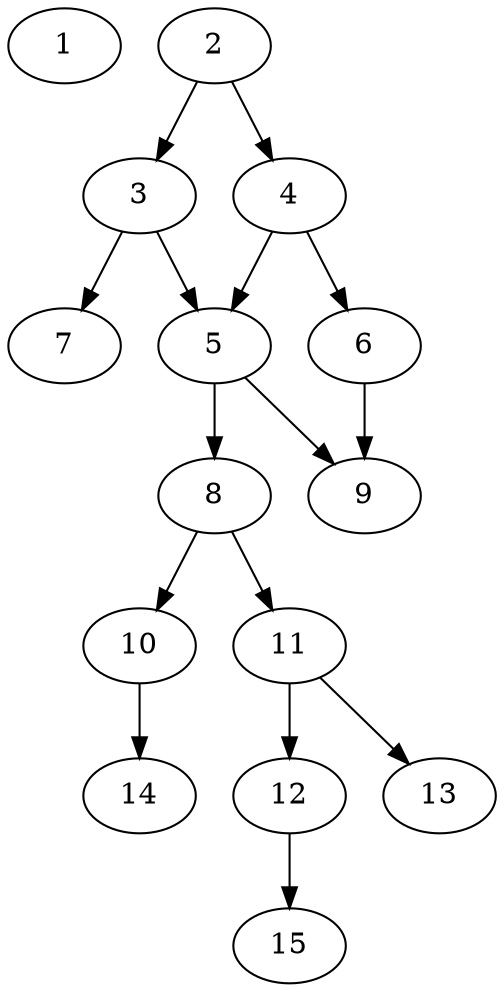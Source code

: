 // DAG automatically generated by daggen at Thu Oct  3 13:59:27 2019
// ./daggen --dot -n 15 --ccr 0.3 --fat 0.5 --regular 0.9 --density 0.6 --mindata 5242880 --maxdata 52428800 
digraph G {
  1 [size="18394453", alpha="0.13", expect_size="5518336"] 
  2 [size="96201387", alpha="0.18", expect_size="28860416"] 
  2 -> 3 [size ="28860416"]
  2 -> 4 [size ="28860416"]
  3 [size="149797547", alpha="0.07", expect_size="44939264"] 
  3 -> 5 [size ="44939264"]
  3 -> 7 [size ="44939264"]
  4 [size="152036693", alpha="0.07", expect_size="45611008"] 
  4 -> 5 [size ="45611008"]
  4 -> 6 [size ="45611008"]
  5 [size="130252800", alpha="0.13", expect_size="39075840"] 
  5 -> 8 [size ="39075840"]
  5 -> 9 [size ="39075840"]
  6 [size="40352427", alpha="0.11", expect_size="12105728"] 
  6 -> 9 [size ="12105728"]
  7 [size="32795307", alpha="0.15", expect_size="9838592"] 
  8 [size="121514667", alpha="0.09", expect_size="36454400"] 
  8 -> 10 [size ="36454400"]
  8 -> 11 [size ="36454400"]
  9 [size="137922560", alpha="0.20", expect_size="41376768"] 
  10 [size="139315200", alpha="0.16", expect_size="41794560"] 
  10 -> 14 [size ="41794560"]
  11 [size="42444800", alpha="0.15", expect_size="12733440"] 
  11 -> 12 [size ="12733440"]
  11 -> 13 [size ="12733440"]
  12 [size="144424960", alpha="0.13", expect_size="43327488"] 
  12 -> 15 [size ="43327488"]
  13 [size="128037547", alpha="0.03", expect_size="38411264"] 
  14 [size="29125973", alpha="0.16", expect_size="8737792"] 
  15 [size="84456107", alpha="0.07", expect_size="25336832"] 
}
